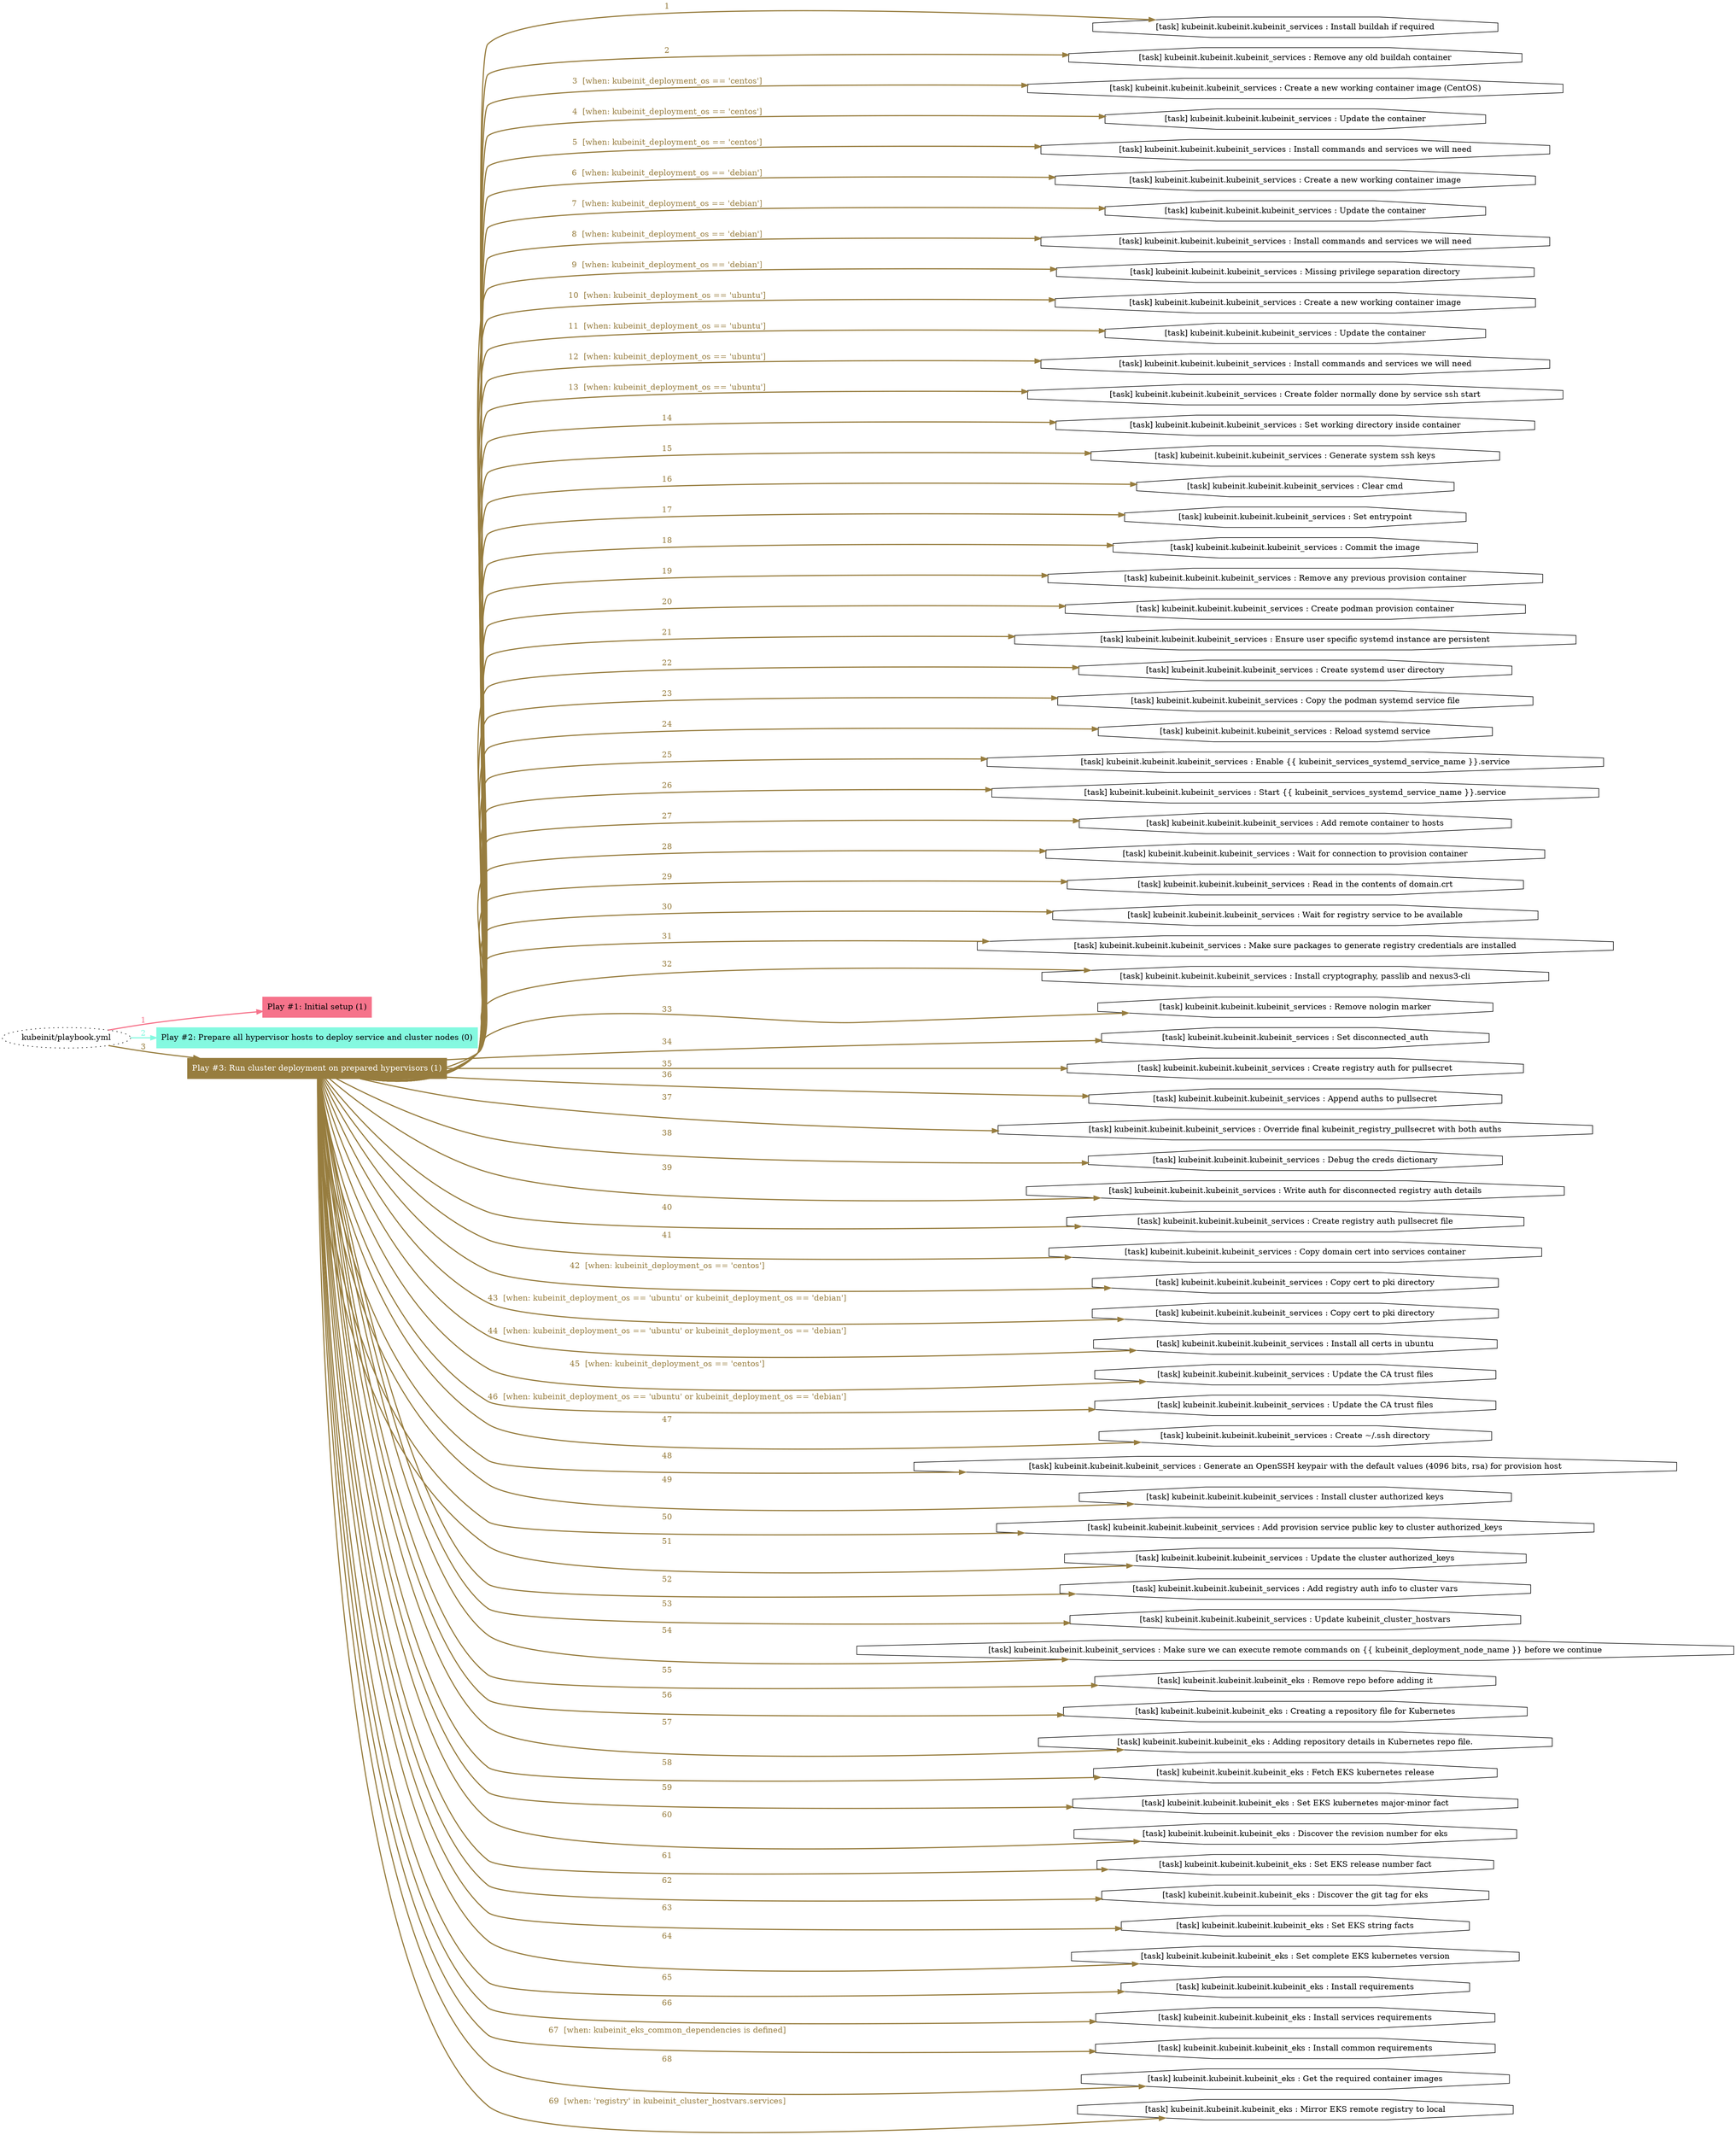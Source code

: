 digraph "kubeinit/playbook.yml "{
	graph [concentrate=true ordering=in rankdir=LR ratio=fill]
	edge [esep=5 sep=10]
	"kubeinit/playbook.yml" [id=root_node style=dotted]
	subgraph "Play #1: Initial setup (1) "{
		"Play #1: Initial setup (1)" [color="#f6738b" fontcolor="#000000" id="play_bbdb760a-1891-4e80-aa4a-86d6466d53be" shape=box style=filled tooltip=localhost]
		"kubeinit/playbook.yml" -> "Play #1: Initial setup (1)" [label=1 color="#f6738b" fontcolor="#f6738b" id="edge_eb93f4af-844f-4783-947c-2e9e9b1915c5" style=bold]
	}
	subgraph "Play #2: Prepare all hypervisor hosts to deploy service and cluster nodes (0) "{
		"Play #2: Prepare all hypervisor hosts to deploy service and cluster nodes (0)" [color="#84f9e0" fontcolor="#000000" id="play_e14f6dae-83a0-430a-815f-27e184c7db3f" shape=box style=filled tooltip=""]
		"kubeinit/playbook.yml" -> "Play #2: Prepare all hypervisor hosts to deploy service and cluster nodes (0)" [label=2 color="#84f9e0" fontcolor="#84f9e0" id="edge_0f81735d-ffab-40c7-9ba6-dbbd63bd97bc" style=bold]
	}
	subgraph "Play #3: Run cluster deployment on prepared hypervisors (1) "{
		"Play #3: Run cluster deployment on prepared hypervisors (1)" [color="#977d3f" fontcolor="#ffffff" id="play_80ed864e-9746-426b-8d11-188764385529" shape=box style=filled tooltip=localhost]
		"kubeinit/playbook.yml" -> "Play #3: Run cluster deployment on prepared hypervisors (1)" [label=3 color="#977d3f" fontcolor="#977d3f" id="edge_85f95ce2-0e8e-45a2-b830-705689344fc9" style=bold]
		"task_76a5d7a8-4a40-407b-b8ac-bed87f10e01e" [label="[task] kubeinit.kubeinit.kubeinit_services : Install buildah if required" id="task_76a5d7a8-4a40-407b-b8ac-bed87f10e01e" shape=octagon tooltip="[task] kubeinit.kubeinit.kubeinit_services : Install buildah if required"]
		"Play #3: Run cluster deployment on prepared hypervisors (1)" -> "task_76a5d7a8-4a40-407b-b8ac-bed87f10e01e" [label=1 color="#977d3f" fontcolor="#977d3f" id="edge_61bd5c4e-601e-4df2-b079-d13a68629a4d" style=bold]
		"task_1e936d61-f85f-4651-a41c-f96bdc88ee27" [label="[task] kubeinit.kubeinit.kubeinit_services : Remove any old buildah container" id="task_1e936d61-f85f-4651-a41c-f96bdc88ee27" shape=octagon tooltip="[task] kubeinit.kubeinit.kubeinit_services : Remove any old buildah container"]
		"Play #3: Run cluster deployment on prepared hypervisors (1)" -> "task_1e936d61-f85f-4651-a41c-f96bdc88ee27" [label=2 color="#977d3f" fontcolor="#977d3f" id="edge_2f05727d-3483-4470-af13-bfb69ce3d267" style=bold]
		"task_cfd4a85a-b35b-4eca-893b-7265ac4ee968" [label="[task] kubeinit.kubeinit.kubeinit_services : Create a new working container image (CentOS)" id="task_cfd4a85a-b35b-4eca-893b-7265ac4ee968" shape=octagon tooltip="[task] kubeinit.kubeinit.kubeinit_services : Create a new working container image (CentOS)"]
		"Play #3: Run cluster deployment on prepared hypervisors (1)" -> "task_cfd4a85a-b35b-4eca-893b-7265ac4ee968" [label="3  [when: kubeinit_deployment_os == 'centos']" color="#977d3f" fontcolor="#977d3f" id="edge_1ff06ce9-0192-4127-a175-db5accc00f75" style=bold]
		"task_b3968434-bf76-4516-8a93-3704989cb06e" [label="[task] kubeinit.kubeinit.kubeinit_services : Update the container" id="task_b3968434-bf76-4516-8a93-3704989cb06e" shape=octagon tooltip="[task] kubeinit.kubeinit.kubeinit_services : Update the container"]
		"Play #3: Run cluster deployment on prepared hypervisors (1)" -> "task_b3968434-bf76-4516-8a93-3704989cb06e" [label="4  [when: kubeinit_deployment_os == 'centos']" color="#977d3f" fontcolor="#977d3f" id="edge_d530827c-46a3-46d6-b5ac-f3a47d128eee" style=bold]
		"task_d5783b7f-914f-4844-a5e0-0cacf7909148" [label="[task] kubeinit.kubeinit.kubeinit_services : Install commands and services we will need" id="task_d5783b7f-914f-4844-a5e0-0cacf7909148" shape=octagon tooltip="[task] kubeinit.kubeinit.kubeinit_services : Install commands and services we will need"]
		"Play #3: Run cluster deployment on prepared hypervisors (1)" -> "task_d5783b7f-914f-4844-a5e0-0cacf7909148" [label="5  [when: kubeinit_deployment_os == 'centos']" color="#977d3f" fontcolor="#977d3f" id="edge_a5cbf95a-a19b-4d0a-8042-846b1cd6b9d3" style=bold]
		"task_e6e25ff3-3803-44b8-aa32-d4991f3cf3dc" [label="[task] kubeinit.kubeinit.kubeinit_services : Create a new working container image" id="task_e6e25ff3-3803-44b8-aa32-d4991f3cf3dc" shape=octagon tooltip="[task] kubeinit.kubeinit.kubeinit_services : Create a new working container image"]
		"Play #3: Run cluster deployment on prepared hypervisors (1)" -> "task_e6e25ff3-3803-44b8-aa32-d4991f3cf3dc" [label="6  [when: kubeinit_deployment_os == 'debian']" color="#977d3f" fontcolor="#977d3f" id="edge_a8fdb86f-9271-4249-81e7-75cdb918d0ba" style=bold]
		"task_f4ef4ea6-4185-40da-b5a9-078a1ca1edae" [label="[task] kubeinit.kubeinit.kubeinit_services : Update the container" id="task_f4ef4ea6-4185-40da-b5a9-078a1ca1edae" shape=octagon tooltip="[task] kubeinit.kubeinit.kubeinit_services : Update the container"]
		"Play #3: Run cluster deployment on prepared hypervisors (1)" -> "task_f4ef4ea6-4185-40da-b5a9-078a1ca1edae" [label="7  [when: kubeinit_deployment_os == 'debian']" color="#977d3f" fontcolor="#977d3f" id="edge_6a9115cd-2938-494b-b4d5-d9c19aea8136" style=bold]
		"task_fa5ed682-93e0-4b3e-821e-e62274be47f9" [label="[task] kubeinit.kubeinit.kubeinit_services : Install commands and services we will need" id="task_fa5ed682-93e0-4b3e-821e-e62274be47f9" shape=octagon tooltip="[task] kubeinit.kubeinit.kubeinit_services : Install commands and services we will need"]
		"Play #3: Run cluster deployment on prepared hypervisors (1)" -> "task_fa5ed682-93e0-4b3e-821e-e62274be47f9" [label="8  [when: kubeinit_deployment_os == 'debian']" color="#977d3f" fontcolor="#977d3f" id="edge_b77af184-c089-4d13-a0d1-eec2cc42aff7" style=bold]
		"task_35ddc912-127e-421c-85e4-25685dedb56b" [label="[task] kubeinit.kubeinit.kubeinit_services : Missing privilege separation directory" id="task_35ddc912-127e-421c-85e4-25685dedb56b" shape=octagon tooltip="[task] kubeinit.kubeinit.kubeinit_services : Missing privilege separation directory"]
		"Play #3: Run cluster deployment on prepared hypervisors (1)" -> "task_35ddc912-127e-421c-85e4-25685dedb56b" [label="9  [when: kubeinit_deployment_os == 'debian']" color="#977d3f" fontcolor="#977d3f" id="edge_c46a40f4-ea04-48ef-b75a-c444d6053bd1" style=bold]
		"task_9b703026-864f-474e-aaa8-8c7018e4ffd6" [label="[task] kubeinit.kubeinit.kubeinit_services : Create a new working container image" id="task_9b703026-864f-474e-aaa8-8c7018e4ffd6" shape=octagon tooltip="[task] kubeinit.kubeinit.kubeinit_services : Create a new working container image"]
		"Play #3: Run cluster deployment on prepared hypervisors (1)" -> "task_9b703026-864f-474e-aaa8-8c7018e4ffd6" [label="10  [when: kubeinit_deployment_os == 'ubuntu']" color="#977d3f" fontcolor="#977d3f" id="edge_e6592e4b-56c9-4d0b-a548-e78658315339" style=bold]
		"task_83798cf9-89a4-4090-82c2-ea65a144237e" [label="[task] kubeinit.kubeinit.kubeinit_services : Update the container" id="task_83798cf9-89a4-4090-82c2-ea65a144237e" shape=octagon tooltip="[task] kubeinit.kubeinit.kubeinit_services : Update the container"]
		"Play #3: Run cluster deployment on prepared hypervisors (1)" -> "task_83798cf9-89a4-4090-82c2-ea65a144237e" [label="11  [when: kubeinit_deployment_os == 'ubuntu']" color="#977d3f" fontcolor="#977d3f" id="edge_70539595-53db-4e1f-9e76-e421ad68cf9e" style=bold]
		"task_18af11ca-ba6a-41f5-b88f-0095f1b1c5b2" [label="[task] kubeinit.kubeinit.kubeinit_services : Install commands and services we will need" id="task_18af11ca-ba6a-41f5-b88f-0095f1b1c5b2" shape=octagon tooltip="[task] kubeinit.kubeinit.kubeinit_services : Install commands and services we will need"]
		"Play #3: Run cluster deployment on prepared hypervisors (1)" -> "task_18af11ca-ba6a-41f5-b88f-0095f1b1c5b2" [label="12  [when: kubeinit_deployment_os == 'ubuntu']" color="#977d3f" fontcolor="#977d3f" id="edge_883a0235-878f-4b8f-944a-4c905da19603" style=bold]
		"task_1eab55f2-7b77-42eb-9250-e4bc860cf2f5" [label="[task] kubeinit.kubeinit.kubeinit_services : Create folder normally done by service ssh start" id="task_1eab55f2-7b77-42eb-9250-e4bc860cf2f5" shape=octagon tooltip="[task] kubeinit.kubeinit.kubeinit_services : Create folder normally done by service ssh start"]
		"Play #3: Run cluster deployment on prepared hypervisors (1)" -> "task_1eab55f2-7b77-42eb-9250-e4bc860cf2f5" [label="13  [when: kubeinit_deployment_os == 'ubuntu']" color="#977d3f" fontcolor="#977d3f" id="edge_cccc15e4-fcae-4559-a29a-675db2245aac" style=bold]
		"task_2b07b787-75ca-49a4-a009-53c0bd86ffe8" [label="[task] kubeinit.kubeinit.kubeinit_services : Set working directory inside container" id="task_2b07b787-75ca-49a4-a009-53c0bd86ffe8" shape=octagon tooltip="[task] kubeinit.kubeinit.kubeinit_services : Set working directory inside container"]
		"Play #3: Run cluster deployment on prepared hypervisors (1)" -> "task_2b07b787-75ca-49a4-a009-53c0bd86ffe8" [label=14 color="#977d3f" fontcolor="#977d3f" id="edge_00e75f81-86ac-4064-b94e-99f54da69946" style=bold]
		"task_d8358d69-dea6-4fba-899a-009c1b45d27d" [label="[task] kubeinit.kubeinit.kubeinit_services : Generate system ssh keys" id="task_d8358d69-dea6-4fba-899a-009c1b45d27d" shape=octagon tooltip="[task] kubeinit.kubeinit.kubeinit_services : Generate system ssh keys"]
		"Play #3: Run cluster deployment on prepared hypervisors (1)" -> "task_d8358d69-dea6-4fba-899a-009c1b45d27d" [label=15 color="#977d3f" fontcolor="#977d3f" id="edge_8bd08cc3-2ee5-418f-a724-b190c89f8d48" style=bold]
		"task_93cd7f88-f737-4500-861c-b42aec40aba1" [label="[task] kubeinit.kubeinit.kubeinit_services : Clear cmd" id="task_93cd7f88-f737-4500-861c-b42aec40aba1" shape=octagon tooltip="[task] kubeinit.kubeinit.kubeinit_services : Clear cmd"]
		"Play #3: Run cluster deployment on prepared hypervisors (1)" -> "task_93cd7f88-f737-4500-861c-b42aec40aba1" [label=16 color="#977d3f" fontcolor="#977d3f" id="edge_84bc415a-cdca-41ec-af9e-69c3d3dc2cc3" style=bold]
		"task_3cafb4b3-ec35-4105-896f-e93f0cb9a16f" [label="[task] kubeinit.kubeinit.kubeinit_services : Set entrypoint" id="task_3cafb4b3-ec35-4105-896f-e93f0cb9a16f" shape=octagon tooltip="[task] kubeinit.kubeinit.kubeinit_services : Set entrypoint"]
		"Play #3: Run cluster deployment on prepared hypervisors (1)" -> "task_3cafb4b3-ec35-4105-896f-e93f0cb9a16f" [label=17 color="#977d3f" fontcolor="#977d3f" id="edge_edc5f20c-931b-4396-97b4-1e7c66a28a17" style=bold]
		"task_fb9952b3-85a3-44eb-a0d5-e70bfaac4476" [label="[task] kubeinit.kubeinit.kubeinit_services : Commit the image" id="task_fb9952b3-85a3-44eb-a0d5-e70bfaac4476" shape=octagon tooltip="[task] kubeinit.kubeinit.kubeinit_services : Commit the image"]
		"Play #3: Run cluster deployment on prepared hypervisors (1)" -> "task_fb9952b3-85a3-44eb-a0d5-e70bfaac4476" [label=18 color="#977d3f" fontcolor="#977d3f" id="edge_ab3dc674-0236-4c97-ae81-f417280da21f" style=bold]
		"task_dc2ae043-3226-4de8-b9e5-643cd249e1fc" [label="[task] kubeinit.kubeinit.kubeinit_services : Remove any previous provision container" id="task_dc2ae043-3226-4de8-b9e5-643cd249e1fc" shape=octagon tooltip="[task] kubeinit.kubeinit.kubeinit_services : Remove any previous provision container"]
		"Play #3: Run cluster deployment on prepared hypervisors (1)" -> "task_dc2ae043-3226-4de8-b9e5-643cd249e1fc" [label=19 color="#977d3f" fontcolor="#977d3f" id="edge_4b10f752-f9bb-4801-8523-36887c49d60b" style=bold]
		"task_92110a82-2b2b-4a39-9e02-33732fc19d2c" [label="[task] kubeinit.kubeinit.kubeinit_services : Create podman provision container" id="task_92110a82-2b2b-4a39-9e02-33732fc19d2c" shape=octagon tooltip="[task] kubeinit.kubeinit.kubeinit_services : Create podman provision container"]
		"Play #3: Run cluster deployment on prepared hypervisors (1)" -> "task_92110a82-2b2b-4a39-9e02-33732fc19d2c" [label=20 color="#977d3f" fontcolor="#977d3f" id="edge_2970a642-2fa4-4d68-879d-f05ea7dd60fe" style=bold]
		"task_365f8099-7584-4af3-bc29-5118702176ce" [label="[task] kubeinit.kubeinit.kubeinit_services : Ensure user specific systemd instance are persistent" id="task_365f8099-7584-4af3-bc29-5118702176ce" shape=octagon tooltip="[task] kubeinit.kubeinit.kubeinit_services : Ensure user specific systemd instance are persistent"]
		"Play #3: Run cluster deployment on prepared hypervisors (1)" -> "task_365f8099-7584-4af3-bc29-5118702176ce" [label=21 color="#977d3f" fontcolor="#977d3f" id="edge_aa1cddfd-527f-4eec-80e6-a66a23ec0439" style=bold]
		"task_23753e2c-4cd7-414e-bff4-1bd8a37b80e2" [label="[task] kubeinit.kubeinit.kubeinit_services : Create systemd user directory" id="task_23753e2c-4cd7-414e-bff4-1bd8a37b80e2" shape=octagon tooltip="[task] kubeinit.kubeinit.kubeinit_services : Create systemd user directory"]
		"Play #3: Run cluster deployment on prepared hypervisors (1)" -> "task_23753e2c-4cd7-414e-bff4-1bd8a37b80e2" [label=22 color="#977d3f" fontcolor="#977d3f" id="edge_a0f32902-f8ee-43ac-9cbc-c37db388a3be" style=bold]
		"task_b339231b-3d01-4837-b96b-acbb9e95e574" [label="[task] kubeinit.kubeinit.kubeinit_services : Copy the podman systemd service file" id="task_b339231b-3d01-4837-b96b-acbb9e95e574" shape=octagon tooltip="[task] kubeinit.kubeinit.kubeinit_services : Copy the podman systemd service file"]
		"Play #3: Run cluster deployment on prepared hypervisors (1)" -> "task_b339231b-3d01-4837-b96b-acbb9e95e574" [label=23 color="#977d3f" fontcolor="#977d3f" id="edge_4cfb5778-9e22-4dfc-96f3-193ea63acdc1" style=bold]
		"task_85240acc-04de-48f9-8962-503cc84e71eb" [label="[task] kubeinit.kubeinit.kubeinit_services : Reload systemd service" id="task_85240acc-04de-48f9-8962-503cc84e71eb" shape=octagon tooltip="[task] kubeinit.kubeinit.kubeinit_services : Reload systemd service"]
		"Play #3: Run cluster deployment on prepared hypervisors (1)" -> "task_85240acc-04de-48f9-8962-503cc84e71eb" [label=24 color="#977d3f" fontcolor="#977d3f" id="edge_e7b02c3f-caa1-450f-839d-fb633fd66b5e" style=bold]
		"task_8670af9d-d629-4e00-99ba-14b9d25669d9" [label="[task] kubeinit.kubeinit.kubeinit_services : Enable {{ kubeinit_services_systemd_service_name }}.service" id="task_8670af9d-d629-4e00-99ba-14b9d25669d9" shape=octagon tooltip="[task] kubeinit.kubeinit.kubeinit_services : Enable {{ kubeinit_services_systemd_service_name }}.service"]
		"Play #3: Run cluster deployment on prepared hypervisors (1)" -> "task_8670af9d-d629-4e00-99ba-14b9d25669d9" [label=25 color="#977d3f" fontcolor="#977d3f" id="edge_be55d13c-3c00-44a1-8d6a-1b6de9195aab" style=bold]
		"task_22a81f4a-ea5e-4c71-9a34-376560ae6ac1" [label="[task] kubeinit.kubeinit.kubeinit_services : Start {{ kubeinit_services_systemd_service_name }}.service" id="task_22a81f4a-ea5e-4c71-9a34-376560ae6ac1" shape=octagon tooltip="[task] kubeinit.kubeinit.kubeinit_services : Start {{ kubeinit_services_systemd_service_name }}.service"]
		"Play #3: Run cluster deployment on prepared hypervisors (1)" -> "task_22a81f4a-ea5e-4c71-9a34-376560ae6ac1" [label=26 color="#977d3f" fontcolor="#977d3f" id="edge_51deb0af-ed8a-4f8a-9eed-950f7109af96" style=bold]
		"task_1def390a-90d4-4c95-afe1-e3839589f2a4" [label="[task] kubeinit.kubeinit.kubeinit_services : Add remote container to hosts" id="task_1def390a-90d4-4c95-afe1-e3839589f2a4" shape=octagon tooltip="[task] kubeinit.kubeinit.kubeinit_services : Add remote container to hosts"]
		"Play #3: Run cluster deployment on prepared hypervisors (1)" -> "task_1def390a-90d4-4c95-afe1-e3839589f2a4" [label=27 color="#977d3f" fontcolor="#977d3f" id="edge_e3cd551f-b18f-49f2-b0a6-d88799dae4e9" style=bold]
		"task_d1b45aae-ef04-4d0c-9a5a-07e1f5618dae" [label="[task] kubeinit.kubeinit.kubeinit_services : Wait for connection to provision container" id="task_d1b45aae-ef04-4d0c-9a5a-07e1f5618dae" shape=octagon tooltip="[task] kubeinit.kubeinit.kubeinit_services : Wait for connection to provision container"]
		"Play #3: Run cluster deployment on prepared hypervisors (1)" -> "task_d1b45aae-ef04-4d0c-9a5a-07e1f5618dae" [label=28 color="#977d3f" fontcolor="#977d3f" id="edge_d9e80343-f9c9-42cb-bf10-6d2bbda0491b" style=bold]
		"task_b505e701-80e4-48ce-bf26-a0e52477a0e4" [label="[task] kubeinit.kubeinit.kubeinit_services : Read in the contents of domain.crt" id="task_b505e701-80e4-48ce-bf26-a0e52477a0e4" shape=octagon tooltip="[task] kubeinit.kubeinit.kubeinit_services : Read in the contents of domain.crt"]
		"Play #3: Run cluster deployment on prepared hypervisors (1)" -> "task_b505e701-80e4-48ce-bf26-a0e52477a0e4" [label=29 color="#977d3f" fontcolor="#977d3f" id="edge_06fa939d-4dac-4c9b-86c6-465af2dbe259" style=bold]
		"task_ac1d95b2-f4b5-4d0e-80e4-dafc76972510" [label="[task] kubeinit.kubeinit.kubeinit_services : Wait for registry service to be available" id="task_ac1d95b2-f4b5-4d0e-80e4-dafc76972510" shape=octagon tooltip="[task] kubeinit.kubeinit.kubeinit_services : Wait for registry service to be available"]
		"Play #3: Run cluster deployment on prepared hypervisors (1)" -> "task_ac1d95b2-f4b5-4d0e-80e4-dafc76972510" [label=30 color="#977d3f" fontcolor="#977d3f" id="edge_ab16ab7a-a730-4502-a65d-4dbc69491e47" style=bold]
		"task_c530cc25-6d54-4b54-911a-dd78f732c9b1" [label="[task] kubeinit.kubeinit.kubeinit_services : Make sure packages to generate registry credentials are installed" id="task_c530cc25-6d54-4b54-911a-dd78f732c9b1" shape=octagon tooltip="[task] kubeinit.kubeinit.kubeinit_services : Make sure packages to generate registry credentials are installed"]
		"Play #3: Run cluster deployment on prepared hypervisors (1)" -> "task_c530cc25-6d54-4b54-911a-dd78f732c9b1" [label=31 color="#977d3f" fontcolor="#977d3f" id="edge_3e875e12-2a70-45d0-ac49-df0ba1c472ef" style=bold]
		"task_9b35d400-78e6-484e-ad00-766acc3df565" [label="[task] kubeinit.kubeinit.kubeinit_services : Install cryptography, passlib and nexus3-cli" id="task_9b35d400-78e6-484e-ad00-766acc3df565" shape=octagon tooltip="[task] kubeinit.kubeinit.kubeinit_services : Install cryptography, passlib and nexus3-cli"]
		"Play #3: Run cluster deployment on prepared hypervisors (1)" -> "task_9b35d400-78e6-484e-ad00-766acc3df565" [label=32 color="#977d3f" fontcolor="#977d3f" id="edge_841bcd47-29ac-44f2-9562-5a842f5bb626" style=bold]
		"task_8486210d-5c5e-4f85-b8ea-dee1a9dbed1c" [label="[task] kubeinit.kubeinit.kubeinit_services : Remove nologin marker" id="task_8486210d-5c5e-4f85-b8ea-dee1a9dbed1c" shape=octagon tooltip="[task] kubeinit.kubeinit.kubeinit_services : Remove nologin marker"]
		"Play #3: Run cluster deployment on prepared hypervisors (1)" -> "task_8486210d-5c5e-4f85-b8ea-dee1a9dbed1c" [label=33 color="#977d3f" fontcolor="#977d3f" id="edge_0b6be3bf-ac77-4be6-970d-3335a0a2ce2e" style=bold]
		"task_10206e60-79af-4f7a-88f1-d44391853ef6" [label="[task] kubeinit.kubeinit.kubeinit_services : Set disconnected_auth" id="task_10206e60-79af-4f7a-88f1-d44391853ef6" shape=octagon tooltip="[task] kubeinit.kubeinit.kubeinit_services : Set disconnected_auth"]
		"Play #3: Run cluster deployment on prepared hypervisors (1)" -> "task_10206e60-79af-4f7a-88f1-d44391853ef6" [label=34 color="#977d3f" fontcolor="#977d3f" id="edge_1ac015db-fd30-4827-8052-49012431837c" style=bold]
		"task_f775ec27-1e81-4bec-9796-2cb7010bf5c8" [label="[task] kubeinit.kubeinit.kubeinit_services : Create registry auth for pullsecret" id="task_f775ec27-1e81-4bec-9796-2cb7010bf5c8" shape=octagon tooltip="[task] kubeinit.kubeinit.kubeinit_services : Create registry auth for pullsecret"]
		"Play #3: Run cluster deployment on prepared hypervisors (1)" -> "task_f775ec27-1e81-4bec-9796-2cb7010bf5c8" [label=35 color="#977d3f" fontcolor="#977d3f" id="edge_6345e38c-7148-48d1-947a-cb798c7bc280" style=bold]
		"task_75aec919-2155-4c6b-ac59-1bce495bb251" [label="[task] kubeinit.kubeinit.kubeinit_services : Append auths to pullsecret" id="task_75aec919-2155-4c6b-ac59-1bce495bb251" shape=octagon tooltip="[task] kubeinit.kubeinit.kubeinit_services : Append auths to pullsecret"]
		"Play #3: Run cluster deployment on prepared hypervisors (1)" -> "task_75aec919-2155-4c6b-ac59-1bce495bb251" [label=36 color="#977d3f" fontcolor="#977d3f" id="edge_9c463ba4-e05a-4f25-8721-2fc43e7ba768" style=bold]
		"task_49bcacc1-eb2f-482f-8597-337954e55a6d" [label="[task] kubeinit.kubeinit.kubeinit_services : Override final kubeinit_registry_pullsecret with both auths" id="task_49bcacc1-eb2f-482f-8597-337954e55a6d" shape=octagon tooltip="[task] kubeinit.kubeinit.kubeinit_services : Override final kubeinit_registry_pullsecret with both auths"]
		"Play #3: Run cluster deployment on prepared hypervisors (1)" -> "task_49bcacc1-eb2f-482f-8597-337954e55a6d" [label=37 color="#977d3f" fontcolor="#977d3f" id="edge_b18f6c9f-8520-4a93-9869-c3ddfeb7e16b" style=bold]
		"task_81a6bcd1-c28f-43f9-b458-edf7239ed8c2" [label="[task] kubeinit.kubeinit.kubeinit_services : Debug the creds dictionary" id="task_81a6bcd1-c28f-43f9-b458-edf7239ed8c2" shape=octagon tooltip="[task] kubeinit.kubeinit.kubeinit_services : Debug the creds dictionary"]
		"Play #3: Run cluster deployment on prepared hypervisors (1)" -> "task_81a6bcd1-c28f-43f9-b458-edf7239ed8c2" [label=38 color="#977d3f" fontcolor="#977d3f" id="edge_30623a14-929d-4527-be79-98116f4221cd" style=bold]
		"task_bc0464bb-e6d3-4898-a23d-8cf4e5a135a9" [label="[task] kubeinit.kubeinit.kubeinit_services : Write auth for disconnected registry auth details" id="task_bc0464bb-e6d3-4898-a23d-8cf4e5a135a9" shape=octagon tooltip="[task] kubeinit.kubeinit.kubeinit_services : Write auth for disconnected registry auth details"]
		"Play #3: Run cluster deployment on prepared hypervisors (1)" -> "task_bc0464bb-e6d3-4898-a23d-8cf4e5a135a9" [label=39 color="#977d3f" fontcolor="#977d3f" id="edge_8b517aa9-f8a6-433a-8fa3-278229b6c568" style=bold]
		"task_26e87eb3-0c96-40ee-abdc-488a0118f40d" [label="[task] kubeinit.kubeinit.kubeinit_services : Create registry auth pullsecret file" id="task_26e87eb3-0c96-40ee-abdc-488a0118f40d" shape=octagon tooltip="[task] kubeinit.kubeinit.kubeinit_services : Create registry auth pullsecret file"]
		"Play #3: Run cluster deployment on prepared hypervisors (1)" -> "task_26e87eb3-0c96-40ee-abdc-488a0118f40d" [label=40 color="#977d3f" fontcolor="#977d3f" id="edge_6e27103b-901b-4953-a721-32daea2cccc9" style=bold]
		"task_322c08df-f5f9-4b07-8f25-c0593927cef5" [label="[task] kubeinit.kubeinit.kubeinit_services : Copy domain cert into services container" id="task_322c08df-f5f9-4b07-8f25-c0593927cef5" shape=octagon tooltip="[task] kubeinit.kubeinit.kubeinit_services : Copy domain cert into services container"]
		"Play #3: Run cluster deployment on prepared hypervisors (1)" -> "task_322c08df-f5f9-4b07-8f25-c0593927cef5" [label=41 color="#977d3f" fontcolor="#977d3f" id="edge_972c6402-f0b6-40ff-99bb-d2e4d00356f6" style=bold]
		"task_f8405126-2ed0-4a77-8546-9fca09956934" [label="[task] kubeinit.kubeinit.kubeinit_services : Copy cert to pki directory" id="task_f8405126-2ed0-4a77-8546-9fca09956934" shape=octagon tooltip="[task] kubeinit.kubeinit.kubeinit_services : Copy cert to pki directory"]
		"Play #3: Run cluster deployment on prepared hypervisors (1)" -> "task_f8405126-2ed0-4a77-8546-9fca09956934" [label="42  [when: kubeinit_deployment_os == 'centos']" color="#977d3f" fontcolor="#977d3f" id="edge_2bdeed8b-5a00-4c7a-b7d7-0977f24f8907" style=bold]
		"task_a7f367fd-8e94-4fae-9576-8c1582d8bdf9" [label="[task] kubeinit.kubeinit.kubeinit_services : Copy cert to pki directory" id="task_a7f367fd-8e94-4fae-9576-8c1582d8bdf9" shape=octagon tooltip="[task] kubeinit.kubeinit.kubeinit_services : Copy cert to pki directory"]
		"Play #3: Run cluster deployment on prepared hypervisors (1)" -> "task_a7f367fd-8e94-4fae-9576-8c1582d8bdf9" [label="43  [when: kubeinit_deployment_os == 'ubuntu' or kubeinit_deployment_os == 'debian']" color="#977d3f" fontcolor="#977d3f" id="edge_c7b73492-99cd-45ee-9542-e6d55a3bee5f" style=bold]
		"task_d60e7c6d-2f77-4075-8769-b3b215ed4be0" [label="[task] kubeinit.kubeinit.kubeinit_services : Install all certs in ubuntu" id="task_d60e7c6d-2f77-4075-8769-b3b215ed4be0" shape=octagon tooltip="[task] kubeinit.kubeinit.kubeinit_services : Install all certs in ubuntu"]
		"Play #3: Run cluster deployment on prepared hypervisors (1)" -> "task_d60e7c6d-2f77-4075-8769-b3b215ed4be0" [label="44  [when: kubeinit_deployment_os == 'ubuntu' or kubeinit_deployment_os == 'debian']" color="#977d3f" fontcolor="#977d3f" id="edge_00ca9e46-3327-47de-ba39-2be11d52d266" style=bold]
		"task_d197c805-39b5-47a3-8949-33dcdc4c88cd" [label="[task] kubeinit.kubeinit.kubeinit_services : Update the CA trust files" id="task_d197c805-39b5-47a3-8949-33dcdc4c88cd" shape=octagon tooltip="[task] kubeinit.kubeinit.kubeinit_services : Update the CA trust files"]
		"Play #3: Run cluster deployment on prepared hypervisors (1)" -> "task_d197c805-39b5-47a3-8949-33dcdc4c88cd" [label="45  [when: kubeinit_deployment_os == 'centos']" color="#977d3f" fontcolor="#977d3f" id="edge_caf6138d-4fa9-402a-bb28-ce80947d78b8" style=bold]
		"task_821816e6-d8a9-432c-ad2e-94a5963b8c85" [label="[task] kubeinit.kubeinit.kubeinit_services : Update the CA trust files" id="task_821816e6-d8a9-432c-ad2e-94a5963b8c85" shape=octagon tooltip="[task] kubeinit.kubeinit.kubeinit_services : Update the CA trust files"]
		"Play #3: Run cluster deployment on prepared hypervisors (1)" -> "task_821816e6-d8a9-432c-ad2e-94a5963b8c85" [label="46  [when: kubeinit_deployment_os == 'ubuntu' or kubeinit_deployment_os == 'debian']" color="#977d3f" fontcolor="#977d3f" id="edge_a7087840-4ea9-491d-bdbb-69f6d44a85f8" style=bold]
		"task_95bd3198-db37-4052-967c-750dd4d101e5" [label="[task] kubeinit.kubeinit.kubeinit_services : Create ~/.ssh directory" id="task_95bd3198-db37-4052-967c-750dd4d101e5" shape=octagon tooltip="[task] kubeinit.kubeinit.kubeinit_services : Create ~/.ssh directory"]
		"Play #3: Run cluster deployment on prepared hypervisors (1)" -> "task_95bd3198-db37-4052-967c-750dd4d101e5" [label=47 color="#977d3f" fontcolor="#977d3f" id="edge_4dc7091e-c0d8-4a3a-86c8-08afe7164436" style=bold]
		"task_320cc0ad-1010-41e2-94c9-81dc9189c09d" [label="[task] kubeinit.kubeinit.kubeinit_services : Generate an OpenSSH keypair with the default values (4096 bits, rsa) for provision host" id="task_320cc0ad-1010-41e2-94c9-81dc9189c09d" shape=octagon tooltip="[task] kubeinit.kubeinit.kubeinit_services : Generate an OpenSSH keypair with the default values (4096 bits, rsa) for provision host"]
		"Play #3: Run cluster deployment on prepared hypervisors (1)" -> "task_320cc0ad-1010-41e2-94c9-81dc9189c09d" [label=48 color="#977d3f" fontcolor="#977d3f" id="edge_f3dcfb9d-0446-4530-9c24-fda543035908" style=bold]
		"task_3f6f034f-6e46-4dec-940d-cd68c800784d" [label="[task] kubeinit.kubeinit.kubeinit_services : Install cluster authorized keys" id="task_3f6f034f-6e46-4dec-940d-cd68c800784d" shape=octagon tooltip="[task] kubeinit.kubeinit.kubeinit_services : Install cluster authorized keys"]
		"Play #3: Run cluster deployment on prepared hypervisors (1)" -> "task_3f6f034f-6e46-4dec-940d-cd68c800784d" [label=49 color="#977d3f" fontcolor="#977d3f" id="edge_e15d8676-8e77-44b5-adf4-c289104a4c89" style=bold]
		"task_9becd9e4-0170-40b6-8d86-19812240d400" [label="[task] kubeinit.kubeinit.kubeinit_services : Add provision service public key to cluster authorized_keys" id="task_9becd9e4-0170-40b6-8d86-19812240d400" shape=octagon tooltip="[task] kubeinit.kubeinit.kubeinit_services : Add provision service public key to cluster authorized_keys"]
		"Play #3: Run cluster deployment on prepared hypervisors (1)" -> "task_9becd9e4-0170-40b6-8d86-19812240d400" [label=50 color="#977d3f" fontcolor="#977d3f" id="edge_add67987-8135-4a25-9d09-81246db89756" style=bold]
		"task_e2c00c24-e729-4289-98da-e5f9a1af0220" [label="[task] kubeinit.kubeinit.kubeinit_services : Update the cluster authorized_keys" id="task_e2c00c24-e729-4289-98da-e5f9a1af0220" shape=octagon tooltip="[task] kubeinit.kubeinit.kubeinit_services : Update the cluster authorized_keys"]
		"Play #3: Run cluster deployment on prepared hypervisors (1)" -> "task_e2c00c24-e729-4289-98da-e5f9a1af0220" [label=51 color="#977d3f" fontcolor="#977d3f" id="edge_84a0507f-be0f-44d5-aa5a-40b698ae2d56" style=bold]
		"task_5135b9d7-010b-40ad-b710-78576ab94fc2" [label="[task] kubeinit.kubeinit.kubeinit_services : Add registry auth info to cluster vars" id="task_5135b9d7-010b-40ad-b710-78576ab94fc2" shape=octagon tooltip="[task] kubeinit.kubeinit.kubeinit_services : Add registry auth info to cluster vars"]
		"Play #3: Run cluster deployment on prepared hypervisors (1)" -> "task_5135b9d7-010b-40ad-b710-78576ab94fc2" [label=52 color="#977d3f" fontcolor="#977d3f" id="edge_63e01b54-fa43-4763-8f6b-17f63e7e83a9" style=bold]
		"task_06c4c58a-b217-4d69-a858-bb2e2261f151" [label="[task] kubeinit.kubeinit.kubeinit_services : Update kubeinit_cluster_hostvars" id="task_06c4c58a-b217-4d69-a858-bb2e2261f151" shape=octagon tooltip="[task] kubeinit.kubeinit.kubeinit_services : Update kubeinit_cluster_hostvars"]
		"Play #3: Run cluster deployment on prepared hypervisors (1)" -> "task_06c4c58a-b217-4d69-a858-bb2e2261f151" [label=53 color="#977d3f" fontcolor="#977d3f" id="edge_1be9faf9-f9f3-4a78-8855-8d8652b66027" style=bold]
		"task_eda6690e-41f6-478c-9537-b4b48a9744b6" [label="[task] kubeinit.kubeinit.kubeinit_services : Make sure we can execute remote commands on {{ kubeinit_deployment_node_name }} before we continue" id="task_eda6690e-41f6-478c-9537-b4b48a9744b6" shape=octagon tooltip="[task] kubeinit.kubeinit.kubeinit_services : Make sure we can execute remote commands on {{ kubeinit_deployment_node_name }} before we continue"]
		"Play #3: Run cluster deployment on prepared hypervisors (1)" -> "task_eda6690e-41f6-478c-9537-b4b48a9744b6" [label=54 color="#977d3f" fontcolor="#977d3f" id="edge_18aa58db-63f8-4174-b26d-0b7523eb2e61" style=bold]
		"task_cf0511ba-c048-4d77-9e04-726feaa1a5b4" [label="[task] kubeinit.kubeinit.kubeinit_eks : Remove repo before adding it" id="task_cf0511ba-c048-4d77-9e04-726feaa1a5b4" shape=octagon tooltip="[task] kubeinit.kubeinit.kubeinit_eks : Remove repo before adding it"]
		"Play #3: Run cluster deployment on prepared hypervisors (1)" -> "task_cf0511ba-c048-4d77-9e04-726feaa1a5b4" [label=55 color="#977d3f" fontcolor="#977d3f" id="edge_04162030-b678-4739-b5bf-73c86baef343" style=bold]
		"task_19962a56-2ac7-486b-a39c-d13829029bfa" [label="[task] kubeinit.kubeinit.kubeinit_eks : Creating a repository file for Kubernetes" id="task_19962a56-2ac7-486b-a39c-d13829029bfa" shape=octagon tooltip="[task] kubeinit.kubeinit.kubeinit_eks : Creating a repository file for Kubernetes"]
		"Play #3: Run cluster deployment on prepared hypervisors (1)" -> "task_19962a56-2ac7-486b-a39c-d13829029bfa" [label=56 color="#977d3f" fontcolor="#977d3f" id="edge_97e0489b-bac3-4c14-8709-8341caa8c7cc" style=bold]
		"task_1e42bdd1-0c91-41f5-b6f2-274fde340eb3" [label="[task] kubeinit.kubeinit.kubeinit_eks : Adding repository details in Kubernetes repo file." id="task_1e42bdd1-0c91-41f5-b6f2-274fde340eb3" shape=octagon tooltip="[task] kubeinit.kubeinit.kubeinit_eks : Adding repository details in Kubernetes repo file."]
		"Play #3: Run cluster deployment on prepared hypervisors (1)" -> "task_1e42bdd1-0c91-41f5-b6f2-274fde340eb3" [label=57 color="#977d3f" fontcolor="#977d3f" id="edge_399fcb56-3efb-4c03-becd-15a80382c18d" style=bold]
		"task_06f08489-e74d-4a7e-9b77-32ccb254d293" [label="[task] kubeinit.kubeinit.kubeinit_eks : Fetch EKS kubernetes release" id="task_06f08489-e74d-4a7e-9b77-32ccb254d293" shape=octagon tooltip="[task] kubeinit.kubeinit.kubeinit_eks : Fetch EKS kubernetes release"]
		"Play #3: Run cluster deployment on prepared hypervisors (1)" -> "task_06f08489-e74d-4a7e-9b77-32ccb254d293" [label=58 color="#977d3f" fontcolor="#977d3f" id="edge_2e02efb4-8a3e-4945-9095-8a9eb3b15916" style=bold]
		"task_504980ca-1cb0-4cd1-98eb-9927012cb44f" [label="[task] kubeinit.kubeinit.kubeinit_eks : Set EKS kubernetes major-minor fact" id="task_504980ca-1cb0-4cd1-98eb-9927012cb44f" shape=octagon tooltip="[task] kubeinit.kubeinit.kubeinit_eks : Set EKS kubernetes major-minor fact"]
		"Play #3: Run cluster deployment on prepared hypervisors (1)" -> "task_504980ca-1cb0-4cd1-98eb-9927012cb44f" [label=59 color="#977d3f" fontcolor="#977d3f" id="edge_f306abcb-f7f8-4ee8-ac58-5944fdf611e0" style=bold]
		"task_f9ade270-7508-4a2b-bf8c-c56149b8229f" [label="[task] kubeinit.kubeinit.kubeinit_eks : Discover the revision number for eks" id="task_f9ade270-7508-4a2b-bf8c-c56149b8229f" shape=octagon tooltip="[task] kubeinit.kubeinit.kubeinit_eks : Discover the revision number for eks"]
		"Play #3: Run cluster deployment on prepared hypervisors (1)" -> "task_f9ade270-7508-4a2b-bf8c-c56149b8229f" [label=60 color="#977d3f" fontcolor="#977d3f" id="edge_321e014b-f13c-4a28-8884-8b33b887fee9" style=bold]
		"task_6b9cf26f-3354-4576-91f7-b6e751e41bac" [label="[task] kubeinit.kubeinit.kubeinit_eks : Set EKS release number fact" id="task_6b9cf26f-3354-4576-91f7-b6e751e41bac" shape=octagon tooltip="[task] kubeinit.kubeinit.kubeinit_eks : Set EKS release number fact"]
		"Play #3: Run cluster deployment on prepared hypervisors (1)" -> "task_6b9cf26f-3354-4576-91f7-b6e751e41bac" [label=61 color="#977d3f" fontcolor="#977d3f" id="edge_245d82db-4f96-4e4b-bf5f-84c52dad6f6c" style=bold]
		"task_03e46420-68da-4675-a1c1-f47b233451f1" [label="[task] kubeinit.kubeinit.kubeinit_eks : Discover the git tag for eks" id="task_03e46420-68da-4675-a1c1-f47b233451f1" shape=octagon tooltip="[task] kubeinit.kubeinit.kubeinit_eks : Discover the git tag for eks"]
		"Play #3: Run cluster deployment on prepared hypervisors (1)" -> "task_03e46420-68da-4675-a1c1-f47b233451f1" [label=62 color="#977d3f" fontcolor="#977d3f" id="edge_53b77afc-7426-4e02-8662-990e853a51c7" style=bold]
		"task_1a4ecbec-3844-41a3-a091-5fbbb2cdc125" [label="[task] kubeinit.kubeinit.kubeinit_eks : Set EKS string facts" id="task_1a4ecbec-3844-41a3-a091-5fbbb2cdc125" shape=octagon tooltip="[task] kubeinit.kubeinit.kubeinit_eks : Set EKS string facts"]
		"Play #3: Run cluster deployment on prepared hypervisors (1)" -> "task_1a4ecbec-3844-41a3-a091-5fbbb2cdc125" [label=63 color="#977d3f" fontcolor="#977d3f" id="edge_6c6617c7-a1ee-4340-ba22-df632d0bca7b" style=bold]
		"task_49df2b85-27da-414d-b7c6-562ae44021ce" [label="[task] kubeinit.kubeinit.kubeinit_eks : Set complete EKS kubernetes version" id="task_49df2b85-27da-414d-b7c6-562ae44021ce" shape=octagon tooltip="[task] kubeinit.kubeinit.kubeinit_eks : Set complete EKS kubernetes version"]
		"Play #3: Run cluster deployment on prepared hypervisors (1)" -> "task_49df2b85-27da-414d-b7c6-562ae44021ce" [label=64 color="#977d3f" fontcolor="#977d3f" id="edge_5254788f-11db-4b9a-a783-3193d3e5c603" style=bold]
		"task_dbe7b8b8-9c1b-4f32-b990-6e57ff9f45dd" [label="[task] kubeinit.kubeinit.kubeinit_eks : Install requirements" id="task_dbe7b8b8-9c1b-4f32-b990-6e57ff9f45dd" shape=octagon tooltip="[task] kubeinit.kubeinit.kubeinit_eks : Install requirements"]
		"Play #3: Run cluster deployment on prepared hypervisors (1)" -> "task_dbe7b8b8-9c1b-4f32-b990-6e57ff9f45dd" [label=65 color="#977d3f" fontcolor="#977d3f" id="edge_e4e68aa0-6695-4f95-8ee8-bb42caaeb6a9" style=bold]
		"task_ec4e14fa-846b-4d41-88d3-3c9a8fb4586a" [label="[task] kubeinit.kubeinit.kubeinit_eks : Install services requirements" id="task_ec4e14fa-846b-4d41-88d3-3c9a8fb4586a" shape=octagon tooltip="[task] kubeinit.kubeinit.kubeinit_eks : Install services requirements"]
		"Play #3: Run cluster deployment on prepared hypervisors (1)" -> "task_ec4e14fa-846b-4d41-88d3-3c9a8fb4586a" [label=66 color="#977d3f" fontcolor="#977d3f" id="edge_f464a33f-7e58-4ee9-886f-ef0a4fbde33c" style=bold]
		"task_ef0145e1-bed3-491e-820b-1c61b8cce933" [label="[task] kubeinit.kubeinit.kubeinit_eks : Install common requirements" id="task_ef0145e1-bed3-491e-820b-1c61b8cce933" shape=octagon tooltip="[task] kubeinit.kubeinit.kubeinit_eks : Install common requirements"]
		"Play #3: Run cluster deployment on prepared hypervisors (1)" -> "task_ef0145e1-bed3-491e-820b-1c61b8cce933" [label="67  [when: kubeinit_eks_common_dependencies is defined]" color="#977d3f" fontcolor="#977d3f" id="edge_f6e0ce70-4a30-435b-b870-913a01b1e195" style=bold]
		"task_d90efb46-d11b-4732-ba7e-a596b10c95f0" [label="[task] kubeinit.kubeinit.kubeinit_eks : Get the required container images" id="task_d90efb46-d11b-4732-ba7e-a596b10c95f0" shape=octagon tooltip="[task] kubeinit.kubeinit.kubeinit_eks : Get the required container images"]
		"Play #3: Run cluster deployment on prepared hypervisors (1)" -> "task_d90efb46-d11b-4732-ba7e-a596b10c95f0" [label=68 color="#977d3f" fontcolor="#977d3f" id="edge_e67a3161-df2d-4645-93a1-e0f9d8895081" style=bold]
		"task_f3cef8cb-8f55-4aff-98ec-ea5b8599bfc6" [label="[task] kubeinit.kubeinit.kubeinit_eks : Mirror EKS remote registry to local" id="task_f3cef8cb-8f55-4aff-98ec-ea5b8599bfc6" shape=octagon tooltip="[task] kubeinit.kubeinit.kubeinit_eks : Mirror EKS remote registry to local"]
		"Play #3: Run cluster deployment on prepared hypervisors (1)" -> "task_f3cef8cb-8f55-4aff-98ec-ea5b8599bfc6" [label="69  [when: 'registry' in kubeinit_cluster_hostvars.services]" color="#977d3f" fontcolor="#977d3f" id="edge_522a1f22-9f89-435f-9e60-172ae8eb45bb" style=bold]
	}
}
